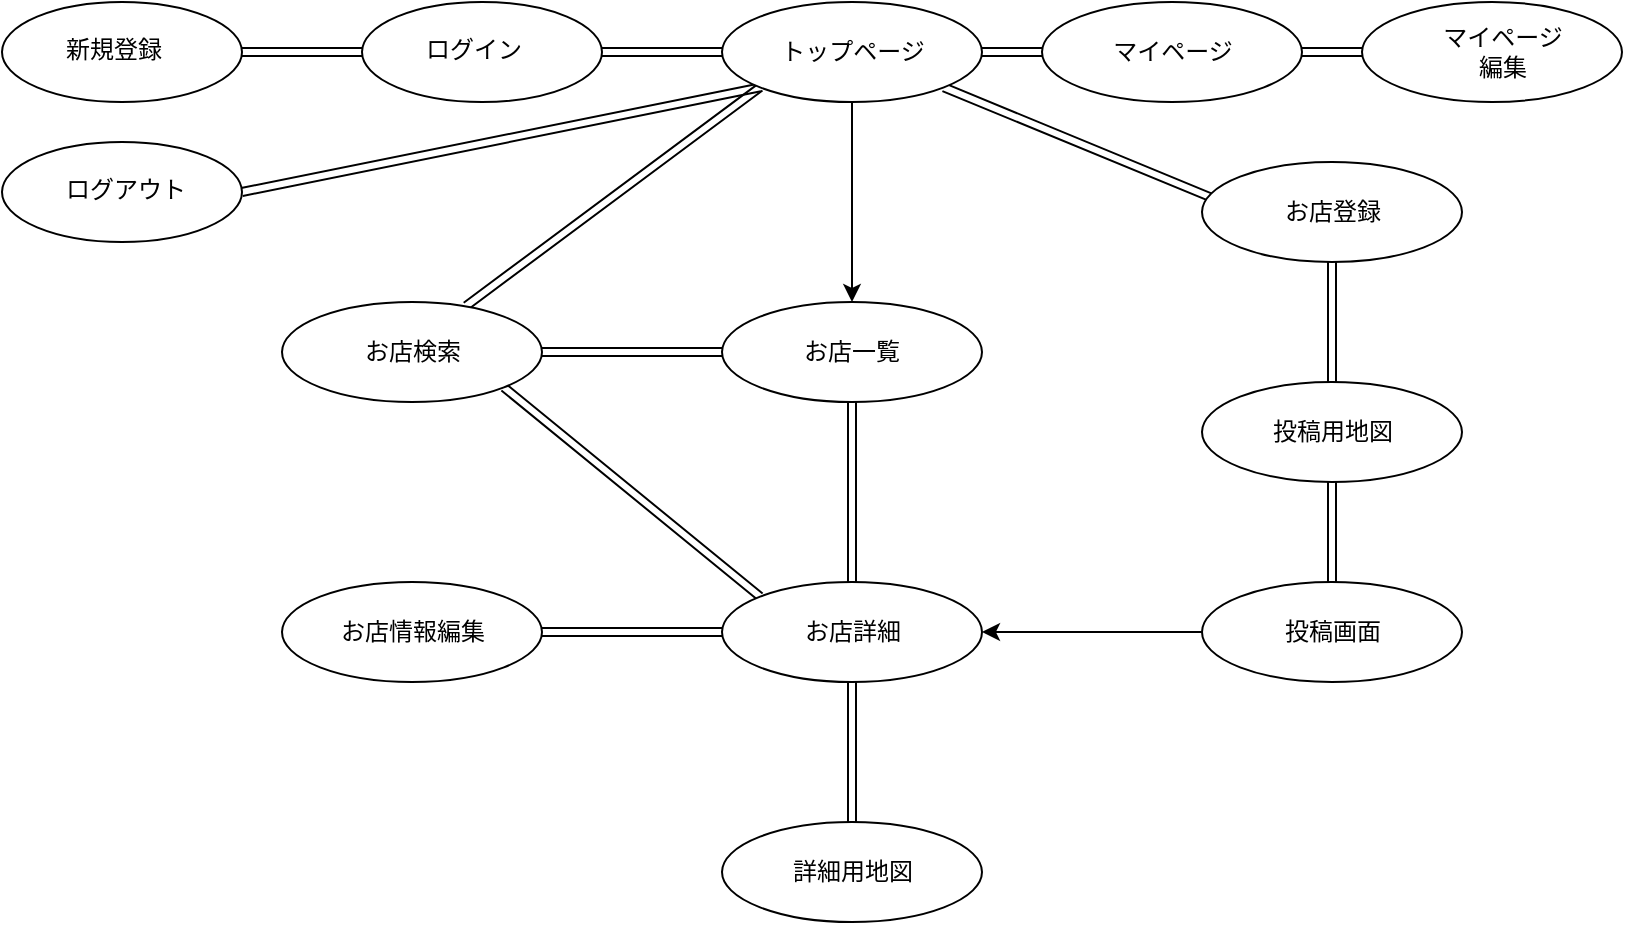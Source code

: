 <mxfile version="20.4.0" type="github">
  <diagram id="yuRan_RuWYPjwY_fkjEF" name="ページ1">
    <mxGraphModel dx="903" dy="482" grid="1" gridSize="10" guides="1" tooltips="1" connect="1" arrows="1" fold="1" page="1" pageScale="1" pageWidth="827" pageHeight="1169" math="0" shadow="0">
      <root>
        <object label="" id="0">
          <mxCell />
        </object>
        <mxCell id="1" parent="0" />
        <mxCell id="gWe1SqaUuvBrcEo0pwH7-24" style="edgeStyle=none;shape=link;rounded=0;orthogonalLoop=1;jettySize=auto;html=1;exitX=0;exitY=0.5;exitDx=0;exitDy=0;entryX=1;entryY=0.5;entryDx=0;entryDy=0;" edge="1" parent="1" source="gWe1SqaUuvBrcEo0pwH7-3" target="gWe1SqaUuvBrcEo0pwH7-5">
          <mxGeometry relative="1" as="geometry" />
        </mxCell>
        <mxCell id="gWe1SqaUuvBrcEo0pwH7-26" style="edgeStyle=none;shape=link;rounded=0;orthogonalLoop=1;jettySize=auto;html=1;exitX=0;exitY=1;exitDx=0;exitDy=0;entryX=1;entryY=0.5;entryDx=0;entryDy=0;width=-4;" edge="1" parent="1" source="gWe1SqaUuvBrcEo0pwH7-3" target="gWe1SqaUuvBrcEo0pwH7-7">
          <mxGeometry relative="1" as="geometry">
            <Array as="points" />
          </mxGeometry>
        </mxCell>
        <mxCell id="gWe1SqaUuvBrcEo0pwH7-27" style="edgeStyle=none;shape=link;rounded=0;orthogonalLoop=1;jettySize=auto;html=1;exitX=1;exitY=0.5;exitDx=0;exitDy=0;entryX=0;entryY=0.5;entryDx=0;entryDy=0;" edge="1" parent="1" source="gWe1SqaUuvBrcEo0pwH7-3" target="gWe1SqaUuvBrcEo0pwH7-18">
          <mxGeometry relative="1" as="geometry" />
        </mxCell>
        <mxCell id="gWe1SqaUuvBrcEo0pwH7-42" style="edgeStyle=none;shape=link;rounded=0;orthogonalLoop=1;jettySize=auto;html=1;exitX=1;exitY=1;exitDx=0;exitDy=0;entryX=0.077;entryY=0.4;entryDx=0;entryDy=0;entryPerimeter=0;" edge="1" parent="1" source="gWe1SqaUuvBrcEo0pwH7-3" target="gWe1SqaUuvBrcEo0pwH7-40">
          <mxGeometry relative="1" as="geometry" />
        </mxCell>
        <mxCell id="gWe1SqaUuvBrcEo0pwH7-43" style="edgeStyle=none;shape=link;rounded=0;orthogonalLoop=1;jettySize=auto;html=1;exitX=0;exitY=1;exitDx=0;exitDy=0;entryX=0.708;entryY=0.04;entryDx=0;entryDy=0;entryPerimeter=0;" edge="1" parent="1" source="gWe1SqaUuvBrcEo0pwH7-3" target="gWe1SqaUuvBrcEo0pwH7-34">
          <mxGeometry relative="1" as="geometry" />
        </mxCell>
        <mxCell id="gWe1SqaUuvBrcEo0pwH7-54" style="edgeStyle=none;rounded=0;orthogonalLoop=1;jettySize=auto;html=1;exitX=0.5;exitY=1;exitDx=0;exitDy=0;entryX=0.5;entryY=0;entryDx=0;entryDy=0;" edge="1" parent="1" source="gWe1SqaUuvBrcEo0pwH7-3" target="gWe1SqaUuvBrcEo0pwH7-33">
          <mxGeometry relative="1" as="geometry" />
        </mxCell>
        <mxCell id="gWe1SqaUuvBrcEo0pwH7-3" value="" style="ellipse;whiteSpace=wrap;html=1;" vertex="1" parent="1">
          <mxGeometry x="360" y="50" width="130" height="50" as="geometry" />
        </mxCell>
        <mxCell id="gWe1SqaUuvBrcEo0pwH7-4" value="トップページ" style="text;html=1;resizable=0;autosize=1;align=center;verticalAlign=middle;points=[];fillColor=none;strokeColor=none;rounded=0;" vertex="1" parent="1">
          <mxGeometry x="375" y="60" width="100" height="30" as="geometry" />
        </mxCell>
        <mxCell id="gWe1SqaUuvBrcEo0pwH7-25" style="edgeStyle=none;shape=link;rounded=0;orthogonalLoop=1;jettySize=auto;html=1;exitX=0;exitY=0.5;exitDx=0;exitDy=0;entryX=1;entryY=0.5;entryDx=0;entryDy=0;" edge="1" parent="1" source="gWe1SqaUuvBrcEo0pwH7-5" target="gWe1SqaUuvBrcEo0pwH7-6">
          <mxGeometry relative="1" as="geometry" />
        </mxCell>
        <mxCell id="gWe1SqaUuvBrcEo0pwH7-5" value="" style="ellipse;whiteSpace=wrap;html=1;" vertex="1" parent="1">
          <mxGeometry x="180" y="50" width="120" height="50" as="geometry" />
        </mxCell>
        <mxCell id="gWe1SqaUuvBrcEo0pwH7-6" value="" style="ellipse;whiteSpace=wrap;html=1;" vertex="1" parent="1">
          <mxGeometry y="50" width="120" height="50" as="geometry" />
        </mxCell>
        <mxCell id="gWe1SqaUuvBrcEo0pwH7-7" value="" style="ellipse;whiteSpace=wrap;html=1;" vertex="1" parent="1">
          <mxGeometry y="120" width="120" height="50" as="geometry" />
        </mxCell>
        <mxCell id="gWe1SqaUuvBrcEo0pwH7-10" value="&lt;div style=&quot;text-align: center;&quot;&gt;&lt;span style=&quot;background-color: initial;&quot;&gt;ログイン&lt;/span&gt;&lt;/div&gt;" style="text;whiteSpace=wrap;html=1;" vertex="1" parent="1">
          <mxGeometry x="210" y="60" width="60" height="30" as="geometry" />
        </mxCell>
        <mxCell id="gWe1SqaUuvBrcEo0pwH7-11" value="&lt;div style=&quot;text-align: center;&quot;&gt;&lt;span style=&quot;background-color: initial;&quot;&gt;新規登録&lt;/span&gt;&lt;/div&gt;" style="text;whiteSpace=wrap;html=1;" vertex="1" parent="1">
          <mxGeometry x="30" y="60" width="60" height="40" as="geometry" />
        </mxCell>
        <mxCell id="gWe1SqaUuvBrcEo0pwH7-12" value="ログアウト" style="text;whiteSpace=wrap;html=1;" vertex="1" parent="1">
          <mxGeometry x="30" y="130" width="80" height="40" as="geometry" />
        </mxCell>
        <mxCell id="gWe1SqaUuvBrcEo0pwH7-28" style="edgeStyle=none;shape=link;rounded=0;orthogonalLoop=1;jettySize=auto;html=1;exitX=1;exitY=0.5;exitDx=0;exitDy=0;" edge="1" parent="1" source="gWe1SqaUuvBrcEo0pwH7-18" target="gWe1SqaUuvBrcEo0pwH7-19">
          <mxGeometry relative="1" as="geometry" />
        </mxCell>
        <mxCell id="gWe1SqaUuvBrcEo0pwH7-18" value="" style="ellipse;whiteSpace=wrap;html=1;" vertex="1" parent="1">
          <mxGeometry x="520" y="50" width="130" height="50" as="geometry" />
        </mxCell>
        <mxCell id="gWe1SqaUuvBrcEo0pwH7-19" value="" style="ellipse;whiteSpace=wrap;html=1;" vertex="1" parent="1">
          <mxGeometry x="680" y="50" width="130" height="50" as="geometry" />
        </mxCell>
        <mxCell id="gWe1SqaUuvBrcEo0pwH7-29" value="マイページ" style="text;html=1;resizable=0;autosize=1;align=center;verticalAlign=middle;points=[];fillColor=none;strokeColor=none;rounded=0;" vertex="1" parent="1">
          <mxGeometry x="545" y="60" width="80" height="30" as="geometry" />
        </mxCell>
        <mxCell id="gWe1SqaUuvBrcEo0pwH7-30" value="マイページ&lt;br&gt;編集" style="text;html=1;resizable=0;autosize=1;align=center;verticalAlign=middle;points=[];fillColor=none;strokeColor=none;rounded=0;" vertex="1" parent="1">
          <mxGeometry x="710" y="55" width="80" height="40" as="geometry" />
        </mxCell>
        <mxCell id="gWe1SqaUuvBrcEo0pwH7-32" style="edgeStyle=none;shape=link;rounded=0;orthogonalLoop=1;jettySize=auto;html=1;exitX=0;exitY=0;exitDx=0;exitDy=0;" edge="1" parent="1" source="gWe1SqaUuvBrcEo0pwH7-12" target="gWe1SqaUuvBrcEo0pwH7-12">
          <mxGeometry relative="1" as="geometry" />
        </mxCell>
        <mxCell id="gWe1SqaUuvBrcEo0pwH7-47" style="edgeStyle=none;shape=link;rounded=0;orthogonalLoop=1;jettySize=auto;html=1;exitX=0.5;exitY=1;exitDx=0;exitDy=0;entryX=0.5;entryY=0;entryDx=0;entryDy=0;" edge="1" parent="1" source="gWe1SqaUuvBrcEo0pwH7-33" target="gWe1SqaUuvBrcEo0pwH7-37">
          <mxGeometry relative="1" as="geometry" />
        </mxCell>
        <mxCell id="gWe1SqaUuvBrcEo0pwH7-33" value="お店一覧" style="ellipse;whiteSpace=wrap;html=1;" vertex="1" parent="1">
          <mxGeometry x="360" y="200" width="130" height="50" as="geometry" />
        </mxCell>
        <mxCell id="gWe1SqaUuvBrcEo0pwH7-44" style="edgeStyle=none;shape=link;rounded=0;orthogonalLoop=1;jettySize=auto;html=1;exitX=1;exitY=0.5;exitDx=0;exitDy=0;entryX=0;entryY=0.5;entryDx=0;entryDy=0;" edge="1" parent="1" source="gWe1SqaUuvBrcEo0pwH7-34" target="gWe1SqaUuvBrcEo0pwH7-33">
          <mxGeometry relative="1" as="geometry" />
        </mxCell>
        <mxCell id="gWe1SqaUuvBrcEo0pwH7-50" style="edgeStyle=none;shape=link;rounded=0;orthogonalLoop=1;jettySize=auto;html=1;exitX=1;exitY=1;exitDx=0;exitDy=0;entryX=0;entryY=0;entryDx=0;entryDy=0;" edge="1" parent="1" source="gWe1SqaUuvBrcEo0pwH7-34" target="gWe1SqaUuvBrcEo0pwH7-37">
          <mxGeometry relative="1" as="geometry" />
        </mxCell>
        <mxCell id="gWe1SqaUuvBrcEo0pwH7-34" value="" style="ellipse;whiteSpace=wrap;html=1;" vertex="1" parent="1">
          <mxGeometry x="140" y="200" width="130" height="50" as="geometry" />
        </mxCell>
        <mxCell id="gWe1SqaUuvBrcEo0pwH7-35" value="" style="ellipse;whiteSpace=wrap;html=1;" vertex="1" parent="1">
          <mxGeometry x="360" y="460" width="130" height="50" as="geometry" />
        </mxCell>
        <mxCell id="gWe1SqaUuvBrcEo0pwH7-36" value="" style="ellipse;whiteSpace=wrap;html=1;" vertex="1" parent="1">
          <mxGeometry x="140" y="340" width="130" height="50" as="geometry" />
        </mxCell>
        <mxCell id="gWe1SqaUuvBrcEo0pwH7-48" style="edgeStyle=none;shape=link;rounded=0;orthogonalLoop=1;jettySize=auto;html=1;exitX=0;exitY=0.5;exitDx=0;exitDy=0;entryX=1;entryY=0.5;entryDx=0;entryDy=0;" edge="1" parent="1" source="gWe1SqaUuvBrcEo0pwH7-37" target="gWe1SqaUuvBrcEo0pwH7-36">
          <mxGeometry relative="1" as="geometry">
            <mxPoint x="280" y="365" as="targetPoint" />
          </mxGeometry>
        </mxCell>
        <mxCell id="gWe1SqaUuvBrcEo0pwH7-49" style="edgeStyle=none;shape=link;rounded=0;orthogonalLoop=1;jettySize=auto;html=1;exitX=0.5;exitY=1;exitDx=0;exitDy=0;entryX=0.5;entryY=0;entryDx=0;entryDy=0;" edge="1" parent="1" source="gWe1SqaUuvBrcEo0pwH7-37" target="gWe1SqaUuvBrcEo0pwH7-35">
          <mxGeometry relative="1" as="geometry" />
        </mxCell>
        <mxCell id="gWe1SqaUuvBrcEo0pwH7-37" value="" style="ellipse;whiteSpace=wrap;html=1;" vertex="1" parent="1">
          <mxGeometry x="360" y="340" width="130" height="50" as="geometry" />
        </mxCell>
        <mxCell id="gWe1SqaUuvBrcEo0pwH7-46" style="edgeStyle=none;shape=link;rounded=0;orthogonalLoop=1;jettySize=auto;html=1;exitX=0.5;exitY=1;exitDx=0;exitDy=0;entryX=0.5;entryY=0;entryDx=0;entryDy=0;" edge="1" parent="1" source="gWe1SqaUuvBrcEo0pwH7-38" target="gWe1SqaUuvBrcEo0pwH7-39">
          <mxGeometry relative="1" as="geometry" />
        </mxCell>
        <mxCell id="gWe1SqaUuvBrcEo0pwH7-38" value="" style="ellipse;whiteSpace=wrap;html=1;" vertex="1" parent="1">
          <mxGeometry x="600" y="240" width="130" height="50" as="geometry" />
        </mxCell>
        <mxCell id="gWe1SqaUuvBrcEo0pwH7-51" style="edgeStyle=none;rounded=0;orthogonalLoop=1;jettySize=auto;html=1;exitX=0;exitY=0.5;exitDx=0;exitDy=0;entryX=1;entryY=0.5;entryDx=0;entryDy=0;" edge="1" parent="1" source="gWe1SqaUuvBrcEo0pwH7-39" target="gWe1SqaUuvBrcEo0pwH7-37">
          <mxGeometry relative="1" as="geometry" />
        </mxCell>
        <mxCell id="gWe1SqaUuvBrcEo0pwH7-39" value="" style="ellipse;whiteSpace=wrap;html=1;" vertex="1" parent="1">
          <mxGeometry x="600" y="340" width="130" height="50" as="geometry" />
        </mxCell>
        <mxCell id="gWe1SqaUuvBrcEo0pwH7-45" style="edgeStyle=none;shape=link;rounded=0;orthogonalLoop=1;jettySize=auto;html=1;exitX=0.5;exitY=1;exitDx=0;exitDy=0;entryX=0.5;entryY=0;entryDx=0;entryDy=0;" edge="1" parent="1" source="gWe1SqaUuvBrcEo0pwH7-40" target="gWe1SqaUuvBrcEo0pwH7-38">
          <mxGeometry relative="1" as="geometry" />
        </mxCell>
        <mxCell id="gWe1SqaUuvBrcEo0pwH7-40" value="" style="ellipse;whiteSpace=wrap;html=1;" vertex="1" parent="1">
          <mxGeometry x="600" y="130" width="130" height="50" as="geometry" />
        </mxCell>
        <mxCell id="gWe1SqaUuvBrcEo0pwH7-56" value="お店検索" style="text;html=1;resizable=0;autosize=1;align=center;verticalAlign=middle;points=[];fillColor=none;strokeColor=none;rounded=0;" vertex="1" parent="1">
          <mxGeometry x="170" y="210" width="70" height="30" as="geometry" />
        </mxCell>
        <mxCell id="gWe1SqaUuvBrcEo0pwH7-57" value="お店登録" style="text;html=1;resizable=0;autosize=1;align=center;verticalAlign=middle;points=[];fillColor=none;strokeColor=none;rounded=0;" vertex="1" parent="1">
          <mxGeometry x="630" y="140" width="70" height="30" as="geometry" />
        </mxCell>
        <mxCell id="gWe1SqaUuvBrcEo0pwH7-58" value="投稿用地図" style="text;html=1;resizable=0;autosize=1;align=center;verticalAlign=middle;points=[];fillColor=none;strokeColor=none;rounded=0;" vertex="1" parent="1">
          <mxGeometry x="625" y="250" width="80" height="30" as="geometry" />
        </mxCell>
        <mxCell id="gWe1SqaUuvBrcEo0pwH7-59" value="投稿画面" style="text;html=1;resizable=0;autosize=1;align=center;verticalAlign=middle;points=[];fillColor=none;strokeColor=none;rounded=0;" vertex="1" parent="1">
          <mxGeometry x="630" y="350" width="70" height="30" as="geometry" />
        </mxCell>
        <mxCell id="gWe1SqaUuvBrcEo0pwH7-60" value="お店詳細" style="text;html=1;resizable=0;autosize=1;align=center;verticalAlign=middle;points=[];fillColor=none;strokeColor=none;rounded=0;" vertex="1" parent="1">
          <mxGeometry x="390" y="350" width="70" height="30" as="geometry" />
        </mxCell>
        <mxCell id="gWe1SqaUuvBrcEo0pwH7-61" value="お店情報編集" style="text;html=1;resizable=0;autosize=1;align=center;verticalAlign=middle;points=[];fillColor=none;strokeColor=none;rounded=0;" vertex="1" parent="1">
          <mxGeometry x="155" y="350" width="100" height="30" as="geometry" />
        </mxCell>
        <mxCell id="gWe1SqaUuvBrcEo0pwH7-62" value="詳細用地図" style="text;html=1;resizable=0;autosize=1;align=center;verticalAlign=middle;points=[];fillColor=none;strokeColor=none;rounded=0;" vertex="1" parent="1">
          <mxGeometry x="385" y="470" width="80" height="30" as="geometry" />
        </mxCell>
      </root>
    </mxGraphModel>
  </diagram>
</mxfile>
